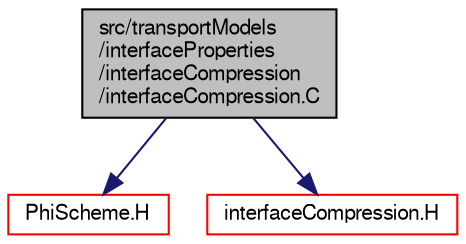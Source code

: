 digraph "src/transportModels/interfaceProperties/interfaceCompression/interfaceCompression.C"
{
  bgcolor="transparent";
  edge [fontname="FreeSans",fontsize="10",labelfontname="FreeSans",labelfontsize="10"];
  node [fontname="FreeSans",fontsize="10",shape=record];
  Node0 [label="src/transportModels\l/interfaceProperties\l/interfaceCompression\l/interfaceCompression.C",height=0.2,width=0.4,color="black", fillcolor="grey75", style="filled", fontcolor="black"];
  Node0 -> Node1 [color="midnightblue",fontsize="10",style="solid",fontname="FreeSans"];
  Node1 [label="PhiScheme.H",height=0.2,width=0.4,color="red",URL="$a03995.html"];
  Node0 -> Node82 [color="midnightblue",fontsize="10",style="solid",fontname="FreeSans"];
  Node82 [label="interfaceCompression.H",height=0.2,width=0.4,color="red",URL="$a16862.html"];
}

